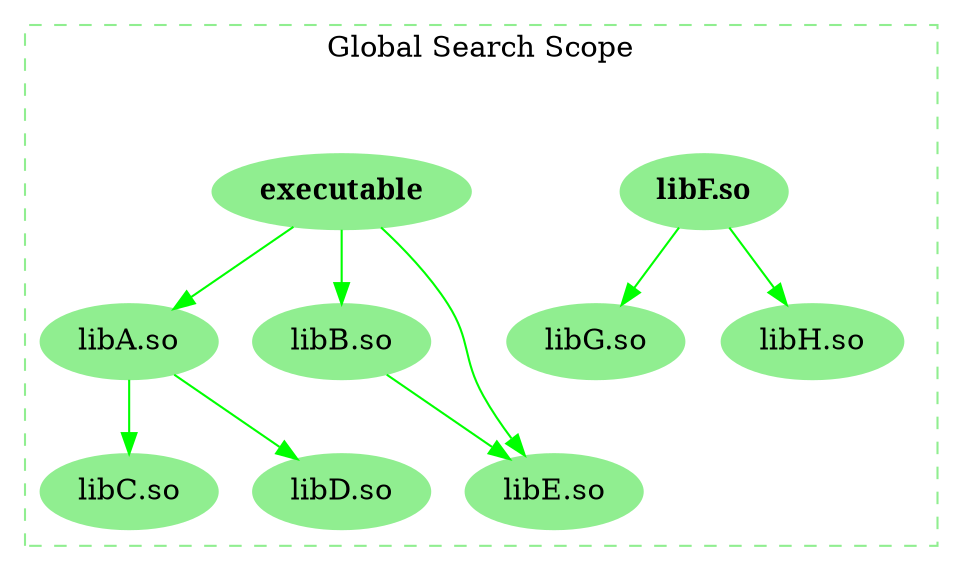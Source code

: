 digraph process {
  subgraph global {
    cluster="true";
    label="Global Search Scope";
    color="lightgreen";
    style="dashed";
    node [color="lightgreen" style="filled"];
    edge [color="green"];
    exe [label="executable" fontname="bold"];
    liba [label="libA.so"];
    libb [label="libB.so"];
    libc [label="libC.so"];
    libd [label="libD.so"];
    libe [label="libE.so"];
    exe -> liba;
    exe -> libb;
    exe -> libe;
    liba -> libc;
    liba -> libd;
    libb -> libe;

    libf [label="libF.so" fontname="bold"];
    libg [label="libG.so"];
    libh [label="libH.so"];
    { rank="min"; style="invis"; libf -> libg; libf -> libh; }
  }
}
